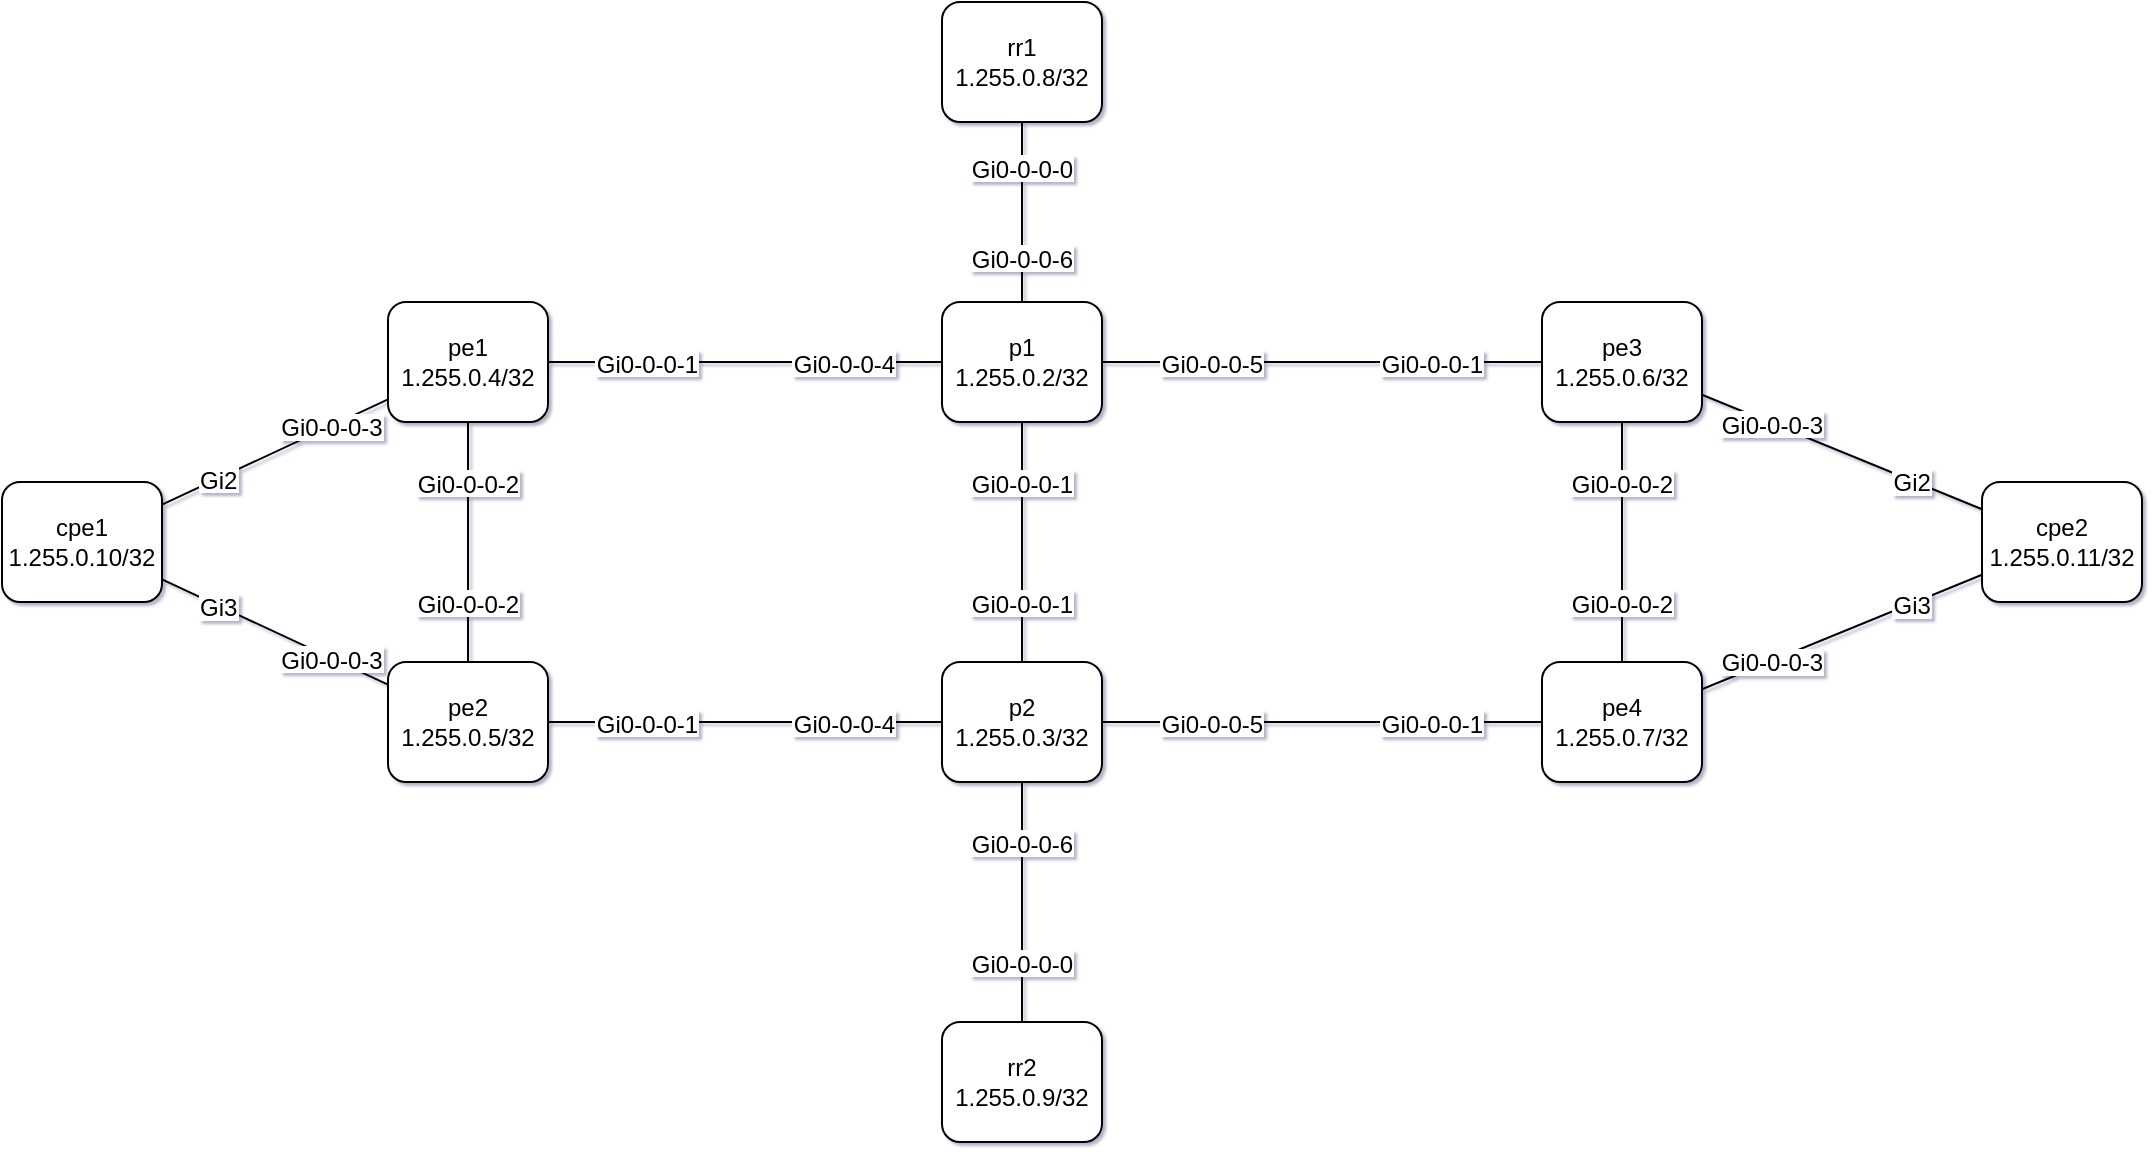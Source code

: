 <mxfile type="device" compressed="false">
    <diagram id="Topology" name="Topology">
      <mxGraphModel dx="1000" dy="1000" grid="1" gridSize="10" guides="1" tooltips="1" connect="1" arrows="1" fold="1" page="1" pageScale="1" pageWidth="827" pageHeight="1169" math="0" shadow="1">
        <root>
          <mxCell id="0" />   
          <mxCell id="1" parent="0" />
        <object id="p1" label="p1 1.255.0.2/32">
      <mxCell style="rounded=1;whiteSpace=wrap;html=1;" vertex="1" parent="1">
          <mxGeometry x="520" y="140" width="80" height="60" as="geometry" />
      </mxCell>
    </object><object id="p2" label="p2 1.255.0.3/32">
      <mxCell style="rounded=1;whiteSpace=wrap;html=1;" vertex="1" parent="1">
          <mxGeometry x="520" y="320" width="80" height="60" as="geometry" />
      </mxCell>
    </object><mxCell id="8fa89d39353f2542435ba347db180703-src" value="Gi0-0-0-0" style="labelBackgroundColor=#ffffff;;" vertex="1" connectable="0" parent="8fa89d39353f2542435ba347db180703">
      <mxGeometry x="-0.5" relative="1" as="geometry">
        <mxPoint as="offset" />
      </mxGeometry>
    </mxCell><mxCell id="8fa89d39353f2542435ba347db180703-trgt" value="Gi0-0-0-0" style="labelBackgroundColor=#ffffff;;" vertex="1" connectable="0" parent="8fa89d39353f2542435ba347db180703">
      <mxGeometry x="0.5" relative="-1" as="geometry">
        <mxPoint as="offset" />
      </mxGeometry>
    </mxCell><object id="8fa89d39353f2542435ba347db180703" label="" src_label="Gi0-0-0-0" trgt_label="Gi0-0-0-0" source="p1" target="p2">
      <mxCell style="endArrow=none;" edge="1" parent="1" source="p1" target="p2">
          <mxGeometry relative="1" as="geometry" />
      </mxCell>
    </object><mxCell id="6688f74b82c7710d0c1cc6782b796964-src" value="Gi0-0-0-1" style="labelBackgroundColor=#ffffff;;" vertex="1" connectable="0" parent="6688f74b82c7710d0c1cc6782b796964">
      <mxGeometry x="-0.5" relative="1" as="geometry">
        <mxPoint as="offset" />
      </mxGeometry>
    </mxCell><mxCell id="6688f74b82c7710d0c1cc6782b796964-trgt" value="Gi0-0-0-1" style="labelBackgroundColor=#ffffff;;" vertex="1" connectable="0" parent="6688f74b82c7710d0c1cc6782b796964">
      <mxGeometry x="0.5" relative="-1" as="geometry">
        <mxPoint as="offset" />
      </mxGeometry>
    </mxCell><object id="6688f74b82c7710d0c1cc6782b796964" label="" src_label="Gi0-0-0-1" trgt_label="Gi0-0-0-1" source="p1" target="p2">
      <mxCell style="endArrow=none;" edge="1" parent="1" source="p1" target="p2">
          <mxGeometry relative="1" as="geometry" />
      </mxCell>
    </object><object id="pe1" label="pe1 1.255.0.4/32">
      <mxCell style="rounded=1;whiteSpace=wrap;html=1;" vertex="1" parent="1">
          <mxGeometry x="243" y="140" width="80" height="60" as="geometry" />
      </mxCell>
    </object><mxCell id="c6249914d28e95836c88b8af581abf43-src" value="Gi0-0-0-0" style="labelBackgroundColor=#ffffff;;" vertex="1" connectable="0" parent="c6249914d28e95836c88b8af581abf43">
      <mxGeometry x="-0.5" relative="1" as="geometry">
        <mxPoint as="offset" />
      </mxGeometry>
    </mxCell><mxCell id="c6249914d28e95836c88b8af581abf43-trgt" value="Gi0-0-0-2" style="labelBackgroundColor=#ffffff;;" vertex="1" connectable="0" parent="c6249914d28e95836c88b8af581abf43">
      <mxGeometry x="0.5" relative="-1" as="geometry">
        <mxPoint as="offset" />
      </mxGeometry>
    </mxCell><object id="c6249914d28e95836c88b8af581abf43" label="" src_label="Gi0-0-0-0" trgt_label="Gi0-0-0-2" source="pe1" target="p1">
      <mxCell style="endArrow=none;" edge="1" parent="1" source="pe1" target="p1">
          <mxGeometry relative="1" as="geometry" />
      </mxCell>
    </object><object id="pe2" label="pe2 1.255.0.5/32">
      <mxCell style="rounded=1;whiteSpace=wrap;html=1;" vertex="1" parent="1">
          <mxGeometry x="243" y="320" width="80" height="60" as="geometry" />
      </mxCell>
    </object><mxCell id="99858499e0d1b749746e50b7ca651322-src" value="Gi0-0-0-0" style="labelBackgroundColor=#ffffff;;" vertex="1" connectable="0" parent="99858499e0d1b749746e50b7ca651322">
      <mxGeometry x="-0.5" relative="1" as="geometry">
        <mxPoint as="offset" />
      </mxGeometry>
    </mxCell><mxCell id="99858499e0d1b749746e50b7ca651322-trgt" value="Gi0-0-0-2" style="labelBackgroundColor=#ffffff;;" vertex="1" connectable="0" parent="99858499e0d1b749746e50b7ca651322">
      <mxGeometry x="0.5" relative="-1" as="geometry">
        <mxPoint as="offset" />
      </mxGeometry>
    </mxCell><object id="99858499e0d1b749746e50b7ca651322" label="" src_label="Gi0-0-0-0" trgt_label="Gi0-0-0-2" source="pe2" target="p2">
      <mxCell style="endArrow=none;" edge="1" parent="1" source="pe2" target="p2">
          <mxGeometry relative="1" as="geometry" />
      </mxCell>
    </object><object id="pe3" label="pe3 1.255.0.6/32">
      <mxCell style="rounded=1;whiteSpace=wrap;html=1;" vertex="1" parent="1">
          <mxGeometry x="820" y="140" width="80" height="60" as="geometry" />
      </mxCell>
    </object><mxCell id="bf78780d3459ebbd9aa93d04f7994de5-src" value="Gi0-0-0-0" style="labelBackgroundColor=#ffffff;;" vertex="1" connectable="0" parent="bf78780d3459ebbd9aa93d04f7994de5">
      <mxGeometry x="-0.5" relative="1" as="geometry">
        <mxPoint as="offset" />
      </mxGeometry>
    </mxCell><mxCell id="bf78780d3459ebbd9aa93d04f7994de5-trgt" value="Gi0-0-0-3" style="labelBackgroundColor=#ffffff;;" vertex="1" connectable="0" parent="bf78780d3459ebbd9aa93d04f7994de5">
      <mxGeometry x="0.5" relative="-1" as="geometry">
        <mxPoint as="offset" />
      </mxGeometry>
    </mxCell><object id="bf78780d3459ebbd9aa93d04f7994de5" label="" src_label="Gi0-0-0-0" trgt_label="Gi0-0-0-3" source="pe3" target="p1">
      <mxCell style="endArrow=none;" edge="1" parent="1" source="pe3" target="p1">
          <mxGeometry relative="1" as="geometry" />
      </mxCell>
    </object><object id="pe4" label="pe4 1.255.0.7/32">
      <mxCell style="rounded=1;whiteSpace=wrap;html=1;" vertex="1" parent="1">
          <mxGeometry x="820" y="320" width="80" height="60" as="geometry" />
      </mxCell>
    </object><mxCell id="4e2bfeb177d4b265cfba9245193b5993-src" value="Gi0-0-0-0" style="labelBackgroundColor=#ffffff;;" vertex="1" connectable="0" parent="4e2bfeb177d4b265cfba9245193b5993">
      <mxGeometry x="-0.5" relative="1" as="geometry">
        <mxPoint as="offset" />
      </mxGeometry>
    </mxCell><mxCell id="4e2bfeb177d4b265cfba9245193b5993-trgt" value="Gi0-0-0-3" style="labelBackgroundColor=#ffffff;;" vertex="1" connectable="0" parent="4e2bfeb177d4b265cfba9245193b5993">
      <mxGeometry x="0.5" relative="-1" as="geometry">
        <mxPoint as="offset" />
      </mxGeometry>
    </mxCell><object id="4e2bfeb177d4b265cfba9245193b5993" label="" src_label="Gi0-0-0-0" trgt_label="Gi0-0-0-3" source="pe4" target="p2">
      <mxCell style="endArrow=none;" edge="1" parent="1" source="pe4" target="p2">
          <mxGeometry relative="1" as="geometry" />
      </mxCell>
    </object><mxCell id="41092eb3611f02402111e08b217c575b-src" value="Gi0-0-0-1" style="labelBackgroundColor=#ffffff;;" vertex="1" connectable="0" parent="41092eb3611f02402111e08b217c575b">
      <mxGeometry x="-0.5" relative="1" as="geometry">
        <mxPoint as="offset" />
      </mxGeometry>
    </mxCell><mxCell id="41092eb3611f02402111e08b217c575b-trgt" value="Gi0-0-0-4" style="labelBackgroundColor=#ffffff;;" vertex="1" connectable="0" parent="41092eb3611f02402111e08b217c575b">
      <mxGeometry x="0.5" relative="-1" as="geometry">
        <mxPoint as="offset" />
      </mxGeometry>
    </mxCell><object id="41092eb3611f02402111e08b217c575b" label="" src_label="Gi0-0-0-1" trgt_label="Gi0-0-0-4" source="pe1" target="p1">
      <mxCell style="endArrow=none;" edge="1" parent="1" source="pe1" target="p1">
          <mxGeometry relative="1" as="geometry" />
      </mxCell>
    </object><mxCell id="716e9706a4fb25bddbfcd0e7cf6be22c-src" value="Gi0-0-0-1" style="labelBackgroundColor=#ffffff;;" vertex="1" connectable="0" parent="716e9706a4fb25bddbfcd0e7cf6be22c">
      <mxGeometry x="-0.5" relative="1" as="geometry">
        <mxPoint as="offset" />
      </mxGeometry>
    </mxCell><mxCell id="716e9706a4fb25bddbfcd0e7cf6be22c-trgt" value="Gi0-0-0-4" style="labelBackgroundColor=#ffffff;;" vertex="1" connectable="0" parent="716e9706a4fb25bddbfcd0e7cf6be22c">
      <mxGeometry x="0.5" relative="-1" as="geometry">
        <mxPoint as="offset" />
      </mxGeometry>
    </mxCell><object id="716e9706a4fb25bddbfcd0e7cf6be22c" label="" src_label="Gi0-0-0-1" trgt_label="Gi0-0-0-4" source="pe2" target="p2">
      <mxCell style="endArrow=none;" edge="1" parent="1" source="pe2" target="p2">
          <mxGeometry relative="1" as="geometry" />
      </mxCell>
    </object><mxCell id="863b4fb8dacf6aad7c20781ad60750e4-src" value="Gi0-0-0-1" style="labelBackgroundColor=#ffffff;;" vertex="1" connectable="0" parent="863b4fb8dacf6aad7c20781ad60750e4">
      <mxGeometry x="-0.5" relative="1" as="geometry">
        <mxPoint as="offset" />
      </mxGeometry>
    </mxCell><mxCell id="863b4fb8dacf6aad7c20781ad60750e4-trgt" value="Gi0-0-0-5" style="labelBackgroundColor=#ffffff;;" vertex="1" connectable="0" parent="863b4fb8dacf6aad7c20781ad60750e4">
      <mxGeometry x="0.5" relative="-1" as="geometry">
        <mxPoint as="offset" />
      </mxGeometry>
    </mxCell><object id="863b4fb8dacf6aad7c20781ad60750e4" label="" src_label="Gi0-0-0-1" trgt_label="Gi0-0-0-5" source="pe3" target="p1">
      <mxCell style="endArrow=none;" edge="1" parent="1" source="pe3" target="p1">
          <mxGeometry relative="1" as="geometry" />
      </mxCell>
    </object><mxCell id="2983382a7654e802bf399ba8646bc846-src" value="Gi0-0-0-1" style="labelBackgroundColor=#ffffff;;" vertex="1" connectable="0" parent="2983382a7654e802bf399ba8646bc846">
      <mxGeometry x="-0.5" relative="1" as="geometry">
        <mxPoint as="offset" />
      </mxGeometry>
    </mxCell><mxCell id="2983382a7654e802bf399ba8646bc846-trgt" value="Gi0-0-0-5" style="labelBackgroundColor=#ffffff;;" vertex="1" connectable="0" parent="2983382a7654e802bf399ba8646bc846">
      <mxGeometry x="0.5" relative="-1" as="geometry">
        <mxPoint as="offset" />
      </mxGeometry>
    </mxCell><object id="2983382a7654e802bf399ba8646bc846" label="" src_label="Gi0-0-0-1" trgt_label="Gi0-0-0-5" source="pe4" target="p2">
      <mxCell style="endArrow=none;" edge="1" parent="1" source="pe4" target="p2">
          <mxGeometry relative="1" as="geometry" />
      </mxCell>
    </object><mxCell id="b5689cb95f0bf168f48d91aa1a55dd2d-src" value="Gi0-0-0-2" style="labelBackgroundColor=#ffffff;;" vertex="1" connectable="0" parent="b5689cb95f0bf168f48d91aa1a55dd2d">
      <mxGeometry x="-0.5" relative="1" as="geometry">
        <mxPoint as="offset" />
      </mxGeometry>
    </mxCell><mxCell id="b5689cb95f0bf168f48d91aa1a55dd2d-trgt" value="Gi0-0-0-2" style="labelBackgroundColor=#ffffff;;" vertex="1" connectable="0" parent="b5689cb95f0bf168f48d91aa1a55dd2d">
      <mxGeometry x="0.5" relative="-1" as="geometry">
        <mxPoint as="offset" />
      </mxGeometry>
    </mxCell><object id="b5689cb95f0bf168f48d91aa1a55dd2d" label="" src_label="Gi0-0-0-2" trgt_label="Gi0-0-0-2" source="pe1" target="pe2">
      <mxCell style="endArrow=none;" edge="1" parent="1" source="pe1" target="pe2">
          <mxGeometry relative="1" as="geometry" />
      </mxCell>
    </object><mxCell id="1250461a1f55a0579e48cd65f45bf097-src" value="Gi0-0-0-2" style="labelBackgroundColor=#ffffff;;" vertex="1" connectable="0" parent="1250461a1f55a0579e48cd65f45bf097">
      <mxGeometry x="-0.5" relative="1" as="geometry">
        <mxPoint as="offset" />
      </mxGeometry>
    </mxCell><mxCell id="1250461a1f55a0579e48cd65f45bf097-trgt" value="Gi0-0-0-2" style="labelBackgroundColor=#ffffff;;" vertex="1" connectable="0" parent="1250461a1f55a0579e48cd65f45bf097">
      <mxGeometry x="0.5" relative="-1" as="geometry">
        <mxPoint as="offset" />
      </mxGeometry>
    </mxCell><object id="1250461a1f55a0579e48cd65f45bf097" label="" src_label="Gi0-0-0-2" trgt_label="Gi0-0-0-2" source="pe3" target="pe4">
      <mxCell style="endArrow=none;" edge="1" parent="1" source="pe3" target="pe4">
          <mxGeometry relative="1" as="geometry" />
      </mxCell>
    </object><object id="rr1" label="rr1 1.255.0.8/32">
      <mxCell style="rounded=1;whiteSpace=wrap;html=1;" vertex="1" parent="1">
          <mxGeometry x="520" y="-10" width="80" height="60" as="geometry" />
      </mxCell>
    </object><mxCell id="615e0d55c6f8a2d23b546b7d1202eedd-src" value="Gi0-0-0-0" style="labelBackgroundColor=#ffffff;;" vertex="1" connectable="0" parent="615e0d55c6f8a2d23b546b7d1202eedd">
      <mxGeometry x="-0.5" relative="1" as="geometry">
        <mxPoint as="offset" />
      </mxGeometry>
    </mxCell><mxCell id="615e0d55c6f8a2d23b546b7d1202eedd-trgt" value="Gi0-0-0-6" style="labelBackgroundColor=#ffffff;;" vertex="1" connectable="0" parent="615e0d55c6f8a2d23b546b7d1202eedd">
      <mxGeometry x="0.5" relative="-1" as="geometry">
        <mxPoint as="offset" />
      </mxGeometry>
    </mxCell><object id="615e0d55c6f8a2d23b546b7d1202eedd" label="" src_label="Gi0-0-0-0" trgt_label="Gi0-0-0-6" source="rr1" target="p1">
      <mxCell style="endArrow=none;" edge="1" parent="1" source="rr1" target="p1">
          <mxGeometry relative="1" as="geometry" />
      </mxCell>
    </object><object id="rr2" label="rr2 1.255.0.9/32">
      <mxCell style="rounded=1;whiteSpace=wrap;html=1;" vertex="1" parent="1">
          <mxGeometry x="520" y="500" width="80" height="60" as="geometry" />
      </mxCell>
    </object><mxCell id="1bd27db1ddbb03c8a27de5d15a15abd2-src" value="Gi0-0-0-0" style="labelBackgroundColor=#ffffff;;" vertex="1" connectable="0" parent="1bd27db1ddbb03c8a27de5d15a15abd2">
      <mxGeometry x="-0.5" relative="1" as="geometry">
        <mxPoint as="offset" />
      </mxGeometry>
    </mxCell><mxCell id="1bd27db1ddbb03c8a27de5d15a15abd2-trgt" value="Gi0-0-0-6" style="labelBackgroundColor=#ffffff;;" vertex="1" connectable="0" parent="1bd27db1ddbb03c8a27de5d15a15abd2">
      <mxGeometry x="0.5" relative="-1" as="geometry">
        <mxPoint as="offset" />
      </mxGeometry>
    </mxCell><object id="1bd27db1ddbb03c8a27de5d15a15abd2" label="" src_label="Gi0-0-0-0" trgt_label="Gi0-0-0-6" source="rr2" target="p2">
      <mxCell style="endArrow=none;" edge="1" parent="1" source="rr2" target="p2">
          <mxGeometry relative="1" as="geometry" />
      </mxCell>
    </object><object id="cpe1" label="cpe1 1.255.0.10/32">
      <mxCell style="rounded=1;whiteSpace=wrap;html=1;" vertex="1" parent="1">
          <mxGeometry x="50" y="230" width="80" height="60" as="geometry" />
      </mxCell>
    </object><mxCell id="352e5e808559726abf0b6c001b1c2bd7-src" value="Gi2" style="labelBackgroundColor=#ffffff;;" vertex="1" connectable="0" parent="352e5e808559726abf0b6c001b1c2bd7">
      <mxGeometry x="-0.5" relative="1" as="geometry">
        <mxPoint as="offset" />
      </mxGeometry>
    </mxCell><mxCell id="352e5e808559726abf0b6c001b1c2bd7-trgt" value="Gi0-0-0-3" style="labelBackgroundColor=#ffffff;;" vertex="1" connectable="0" parent="352e5e808559726abf0b6c001b1c2bd7">
      <mxGeometry x="0.5" relative="-1" as="geometry">
        <mxPoint as="offset" />
      </mxGeometry>
    </mxCell><object id="352e5e808559726abf0b6c001b1c2bd7" label="" src_label="Gi2" trgt_label="Gi0-0-0-3" source="cpe1" target="pe1">
      <mxCell style="endArrow=none;" edge="1" parent="1" source="cpe1" target="pe1">
          <mxGeometry relative="1" as="geometry" />
      </mxCell>
    </object><mxCell id="3f021851c0ed58fee3d17e3fc3ac39e5-src" value="Gi3" style="labelBackgroundColor=#ffffff;;" vertex="1" connectable="0" parent="3f021851c0ed58fee3d17e3fc3ac39e5">
      <mxGeometry x="-0.5" relative="1" as="geometry">
        <mxPoint as="offset" />
      </mxGeometry>
    </mxCell><mxCell id="3f021851c0ed58fee3d17e3fc3ac39e5-trgt" value="Gi0-0-0-3" style="labelBackgroundColor=#ffffff;;" vertex="1" connectable="0" parent="3f021851c0ed58fee3d17e3fc3ac39e5">
      <mxGeometry x="0.5" relative="-1" as="geometry">
        <mxPoint as="offset" />
      </mxGeometry>
    </mxCell><object id="3f021851c0ed58fee3d17e3fc3ac39e5" label="" src_label="Gi3" trgt_label="Gi0-0-0-3" source="cpe1" target="pe2">
      <mxCell style="endArrow=none;" edge="1" parent="1" source="cpe1" target="pe2">
          <mxGeometry relative="1" as="geometry" />
      </mxCell>
    </object><object id="cpe2" label="cpe2 1.255.0.11/32">
      <mxCell style="rounded=1;whiteSpace=wrap;html=1;" vertex="1" parent="1">
          <mxGeometry x="1040" y="230" width="80" height="60" as="geometry" />
      </mxCell>
    </object><mxCell id="12663255d9cd4350a20d4502df963d7e-src" value="Gi2" style="labelBackgroundColor=#ffffff;;" vertex="1" connectable="0" parent="12663255d9cd4350a20d4502df963d7e">
      <mxGeometry x="-0.5" relative="1" as="geometry">
        <mxPoint as="offset" />
      </mxGeometry>
    </mxCell><mxCell id="12663255d9cd4350a20d4502df963d7e-trgt" value="Gi0-0-0-3" style="labelBackgroundColor=#ffffff;;" vertex="1" connectable="0" parent="12663255d9cd4350a20d4502df963d7e">
      <mxGeometry x="0.5" relative="-1" as="geometry">
        <mxPoint as="offset" />
      </mxGeometry>
    </mxCell><object id="12663255d9cd4350a20d4502df963d7e" label="" src_label="Gi2" trgt_label="Gi0-0-0-3" source="cpe2" target="pe3">
      <mxCell style="endArrow=none;" edge="1" parent="1" source="cpe2" target="pe3">
          <mxGeometry relative="1" as="geometry" />
      </mxCell>
    </object><mxCell id="3ab5baddb483ab344ebaa6c7ad2eec82-src" value="Gi3" style="labelBackgroundColor=#ffffff;;" vertex="1" connectable="0" parent="3ab5baddb483ab344ebaa6c7ad2eec82">
      <mxGeometry x="-0.5" relative="1" as="geometry">
        <mxPoint as="offset" />
      </mxGeometry>
    </mxCell><mxCell id="3ab5baddb483ab344ebaa6c7ad2eec82-trgt" value="Gi0-0-0-3" style="labelBackgroundColor=#ffffff;;" vertex="1" connectable="0" parent="3ab5baddb483ab344ebaa6c7ad2eec82">
      <mxGeometry x="0.5" relative="-1" as="geometry">
        <mxPoint as="offset" />
      </mxGeometry>
    </mxCell><object id="3ab5baddb483ab344ebaa6c7ad2eec82" label="" src_label="Gi3" trgt_label="Gi0-0-0-3" source="cpe2" target="pe4">
      <mxCell style="endArrow=none;" edge="1" parent="1" source="cpe2" target="pe4">
          <mxGeometry relative="1" as="geometry" />
      </mxCell>
    </object></root>
      </mxGraphModel>
    </diagram></mxfile>